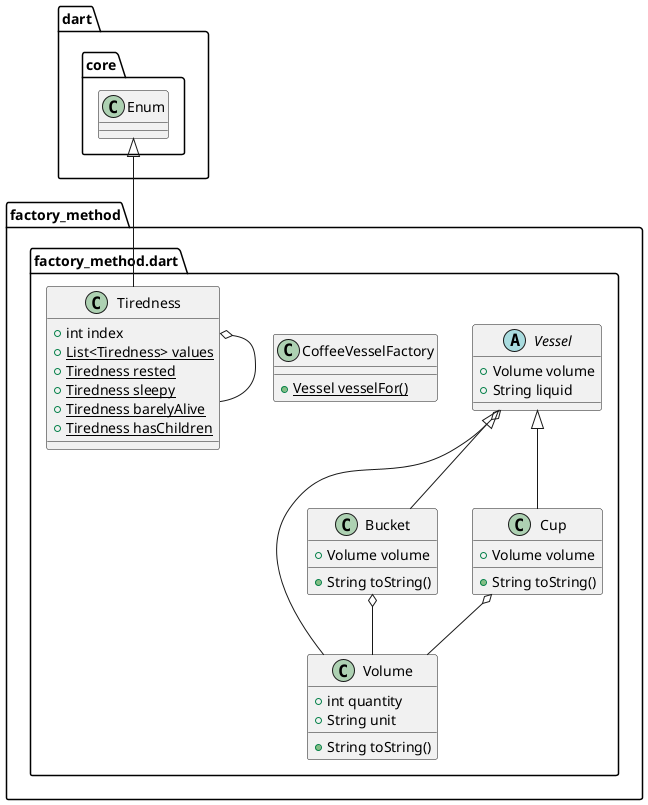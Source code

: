 @startuml
set namespaceSeparator ::

class "factory_method::factory_method.dart::Volume" {
  +int quantity
  +String unit
  +String toString()
}

abstract class "factory_method::factory_method.dart::Vessel" {
  +Volume volume
  +String liquid
}

"factory_method::factory_method.dart::Vessel" o-- "factory_method::factory_method.dart::Volume"

class "factory_method::factory_method.dart::Bucket" {
  +Volume volume
  +String toString()
}

"factory_method::factory_method.dart::Bucket" o-- "factory_method::factory_method.dart::Volume"
"factory_method::factory_method.dart::Vessel" <|-- "factory_method::factory_method.dart::Bucket"

class "factory_method::factory_method.dart::Cup" {
  +Volume volume
  +String toString()
}

"factory_method::factory_method.dart::Cup" o-- "factory_method::factory_method.dart::Volume"
"factory_method::factory_method.dart::Vessel" <|-- "factory_method::factory_method.dart::Cup"

class "factory_method::factory_method.dart::CoffeeVesselFactory" {
  {static} +Vessel vesselFor()
}

class "factory_method::factory_method.dart::Tiredness" {
  +int index
  {static} +List<Tiredness> values
  {static} +Tiredness rested
  {static} +Tiredness sleepy
  {static} +Tiredness barelyAlive
  {static} +Tiredness hasChildren
}

"factory_method::factory_method.dart::Tiredness" o-- "factory_method::factory_method.dart::Tiredness"
"dart::core::Enum" <|-- "factory_method::factory_method.dart::Tiredness"


@enduml